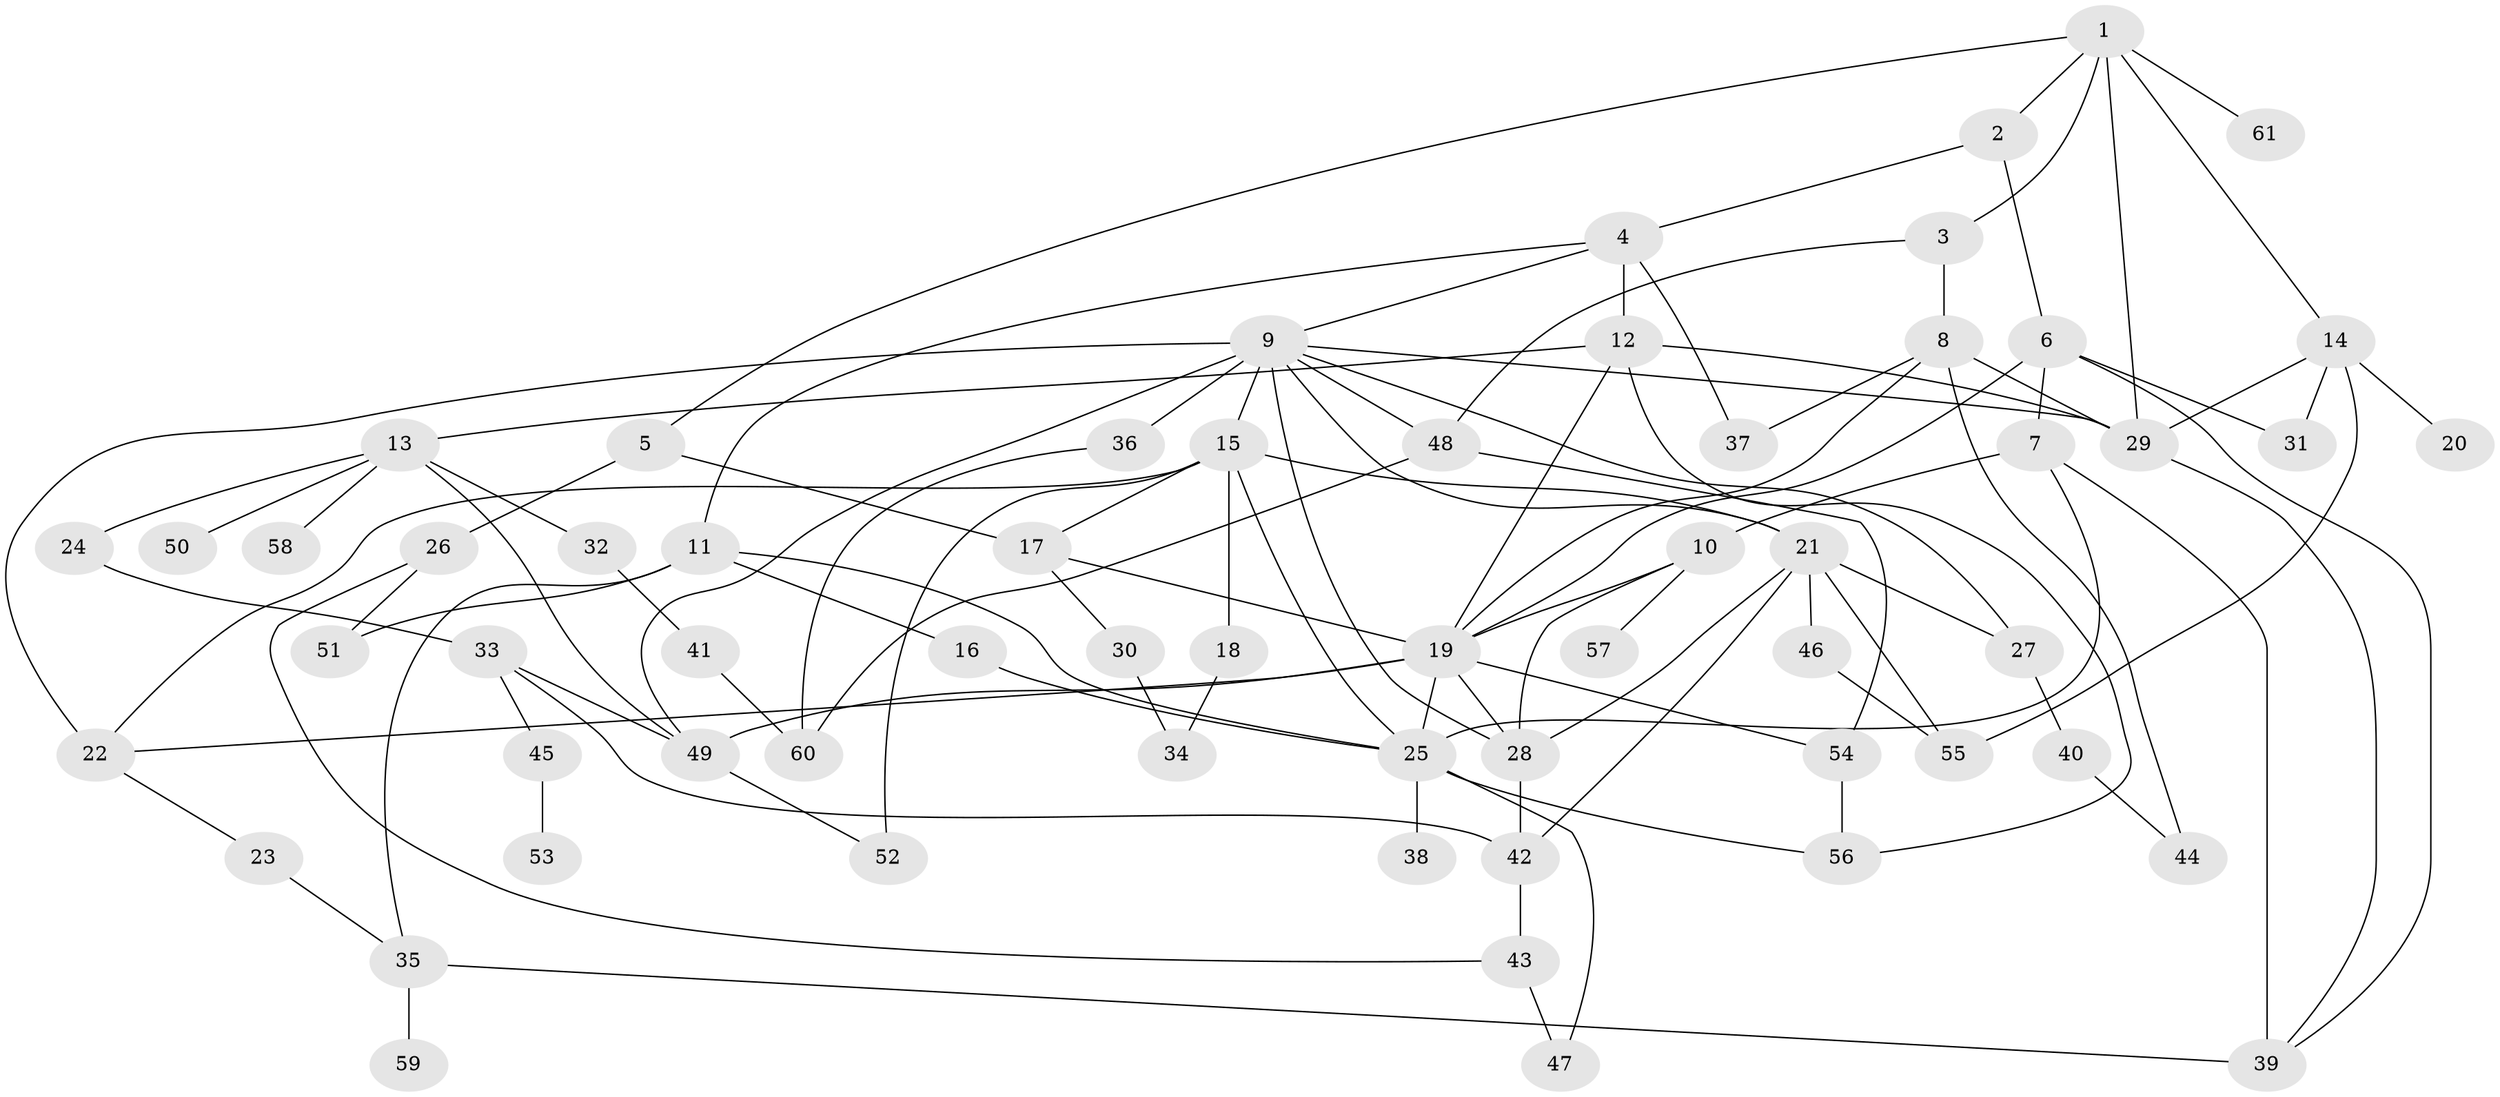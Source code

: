 // original degree distribution, {7: 0.008264462809917356, 4: 0.1322314049586777, 5: 0.10743801652892562, 3: 0.19008264462809918, 6: 0.03305785123966942, 2: 0.35537190082644626, 9: 0.008264462809917356, 8: 0.01652892561983471, 1: 0.1487603305785124}
// Generated by graph-tools (version 1.1) at 2025/34/03/09/25 02:34:31]
// undirected, 61 vertices, 105 edges
graph export_dot {
graph [start="1"]
  node [color=gray90,style=filled];
  1;
  2;
  3;
  4;
  5;
  6;
  7;
  8;
  9;
  10;
  11;
  12;
  13;
  14;
  15;
  16;
  17;
  18;
  19;
  20;
  21;
  22;
  23;
  24;
  25;
  26;
  27;
  28;
  29;
  30;
  31;
  32;
  33;
  34;
  35;
  36;
  37;
  38;
  39;
  40;
  41;
  42;
  43;
  44;
  45;
  46;
  47;
  48;
  49;
  50;
  51;
  52;
  53;
  54;
  55;
  56;
  57;
  58;
  59;
  60;
  61;
  1 -- 2 [weight=1.0];
  1 -- 3 [weight=1.0];
  1 -- 5 [weight=1.0];
  1 -- 14 [weight=1.0];
  1 -- 29 [weight=1.0];
  1 -- 61 [weight=1.0];
  2 -- 4 [weight=1.0];
  2 -- 6 [weight=1.0];
  3 -- 8 [weight=1.0];
  3 -- 48 [weight=1.0];
  4 -- 9 [weight=1.0];
  4 -- 11 [weight=1.0];
  4 -- 12 [weight=1.0];
  4 -- 37 [weight=1.0];
  5 -- 17 [weight=1.0];
  5 -- 26 [weight=1.0];
  6 -- 7 [weight=1.0];
  6 -- 19 [weight=1.0];
  6 -- 31 [weight=1.0];
  6 -- 39 [weight=1.0];
  7 -- 10 [weight=2.0];
  7 -- 25 [weight=1.0];
  7 -- 39 [weight=2.0];
  8 -- 19 [weight=1.0];
  8 -- 29 [weight=1.0];
  8 -- 37 [weight=1.0];
  8 -- 44 [weight=2.0];
  9 -- 15 [weight=1.0];
  9 -- 21 [weight=1.0];
  9 -- 22 [weight=3.0];
  9 -- 27 [weight=1.0];
  9 -- 28 [weight=1.0];
  9 -- 29 [weight=1.0];
  9 -- 36 [weight=2.0];
  9 -- 48 [weight=2.0];
  9 -- 49 [weight=1.0];
  10 -- 19 [weight=1.0];
  10 -- 28 [weight=2.0];
  10 -- 57 [weight=1.0];
  11 -- 16 [weight=1.0];
  11 -- 25 [weight=1.0];
  11 -- 35 [weight=2.0];
  11 -- 51 [weight=1.0];
  12 -- 13 [weight=1.0];
  12 -- 19 [weight=1.0];
  12 -- 29 [weight=1.0];
  12 -- 56 [weight=1.0];
  13 -- 24 [weight=1.0];
  13 -- 32 [weight=1.0];
  13 -- 49 [weight=1.0];
  13 -- 50 [weight=1.0];
  13 -- 58 [weight=1.0];
  14 -- 20 [weight=1.0];
  14 -- 29 [weight=1.0];
  14 -- 31 [weight=1.0];
  14 -- 55 [weight=2.0];
  15 -- 17 [weight=1.0];
  15 -- 18 [weight=1.0];
  15 -- 21 [weight=2.0];
  15 -- 22 [weight=1.0];
  15 -- 25 [weight=1.0];
  15 -- 52 [weight=2.0];
  16 -- 25 [weight=1.0];
  17 -- 19 [weight=2.0];
  17 -- 30 [weight=1.0];
  18 -- 34 [weight=1.0];
  19 -- 22 [weight=1.0];
  19 -- 25 [weight=2.0];
  19 -- 28 [weight=1.0];
  19 -- 49 [weight=1.0];
  19 -- 54 [weight=1.0];
  21 -- 27 [weight=1.0];
  21 -- 28 [weight=1.0];
  21 -- 42 [weight=1.0];
  21 -- 46 [weight=1.0];
  21 -- 55 [weight=1.0];
  22 -- 23 [weight=1.0];
  23 -- 35 [weight=1.0];
  24 -- 33 [weight=1.0];
  25 -- 38 [weight=2.0];
  25 -- 47 [weight=1.0];
  25 -- 56 [weight=1.0];
  26 -- 43 [weight=1.0];
  26 -- 51 [weight=1.0];
  27 -- 40 [weight=1.0];
  28 -- 42 [weight=2.0];
  29 -- 39 [weight=1.0];
  30 -- 34 [weight=1.0];
  32 -- 41 [weight=1.0];
  33 -- 42 [weight=1.0];
  33 -- 45 [weight=1.0];
  33 -- 49 [weight=1.0];
  35 -- 39 [weight=1.0];
  35 -- 59 [weight=1.0];
  36 -- 60 [weight=1.0];
  40 -- 44 [weight=1.0];
  41 -- 60 [weight=1.0];
  42 -- 43 [weight=1.0];
  43 -- 47 [weight=1.0];
  45 -- 53 [weight=1.0];
  46 -- 55 [weight=1.0];
  48 -- 54 [weight=1.0];
  48 -- 60 [weight=1.0];
  49 -- 52 [weight=1.0];
  54 -- 56 [weight=1.0];
}
